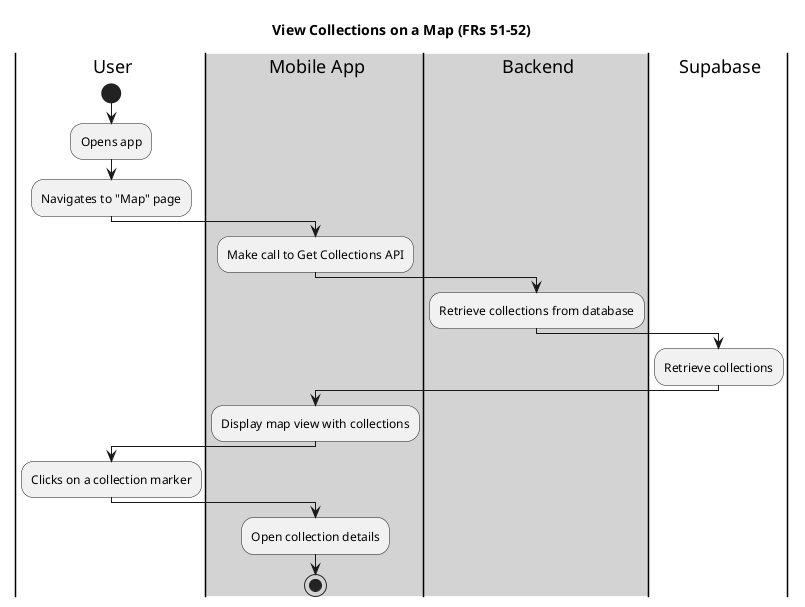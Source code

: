 @startuml
title View Collections on a Map (FRs 51-52)

|user| User
|#lightgray|mobile| Mobile App
|#lightgray|backend| Backend
|db| Supabase

|user|
start
:Opens app;
:Navigates to "Map" page;

|mobile|
:Make call to Get Collections API;

|backend|
:Retrieve collections from database;

|db|
:Retrieve collections;

|mobile|
:Display map view with collections;

|user|
:Clicks on a collection marker;

|mobile|
:Open collection details;

stop
@enduml
